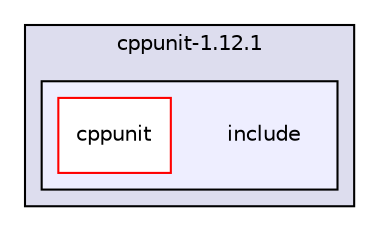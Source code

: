 digraph "assimp/assimp-3.1.1/contrib/cppunit-1.12.1/include" {
  compound=true
  node [ fontsize="10", fontname="Helvetica"];
  edge [ labelfontsize="10", labelfontname="Helvetica"];
  subgraph clusterdir_5ca3a83fce599742a3f894937df3e310 {
    graph [ bgcolor="#ddddee", pencolor="black", label="cppunit-1.12.1" fontname="Helvetica", fontsize="10", URL="dir_5ca3a83fce599742a3f894937df3e310.html"]
  subgraph clusterdir_f632e5f5e5cd673255e596a64cd2d9a9 {
    graph [ bgcolor="#eeeeff", pencolor="black", label="" URL="dir_f632e5f5e5cd673255e596a64cd2d9a9.html"];
    dir_f632e5f5e5cd673255e596a64cd2d9a9 [shape=plaintext label="include"];
    dir_40752acf4ccf16793dba1f6d6f3c971f [shape=box label="cppunit" color="red" fillcolor="white" style="filled" URL="dir_40752acf4ccf16793dba1f6d6f3c971f.html"];
  }
  }
}
